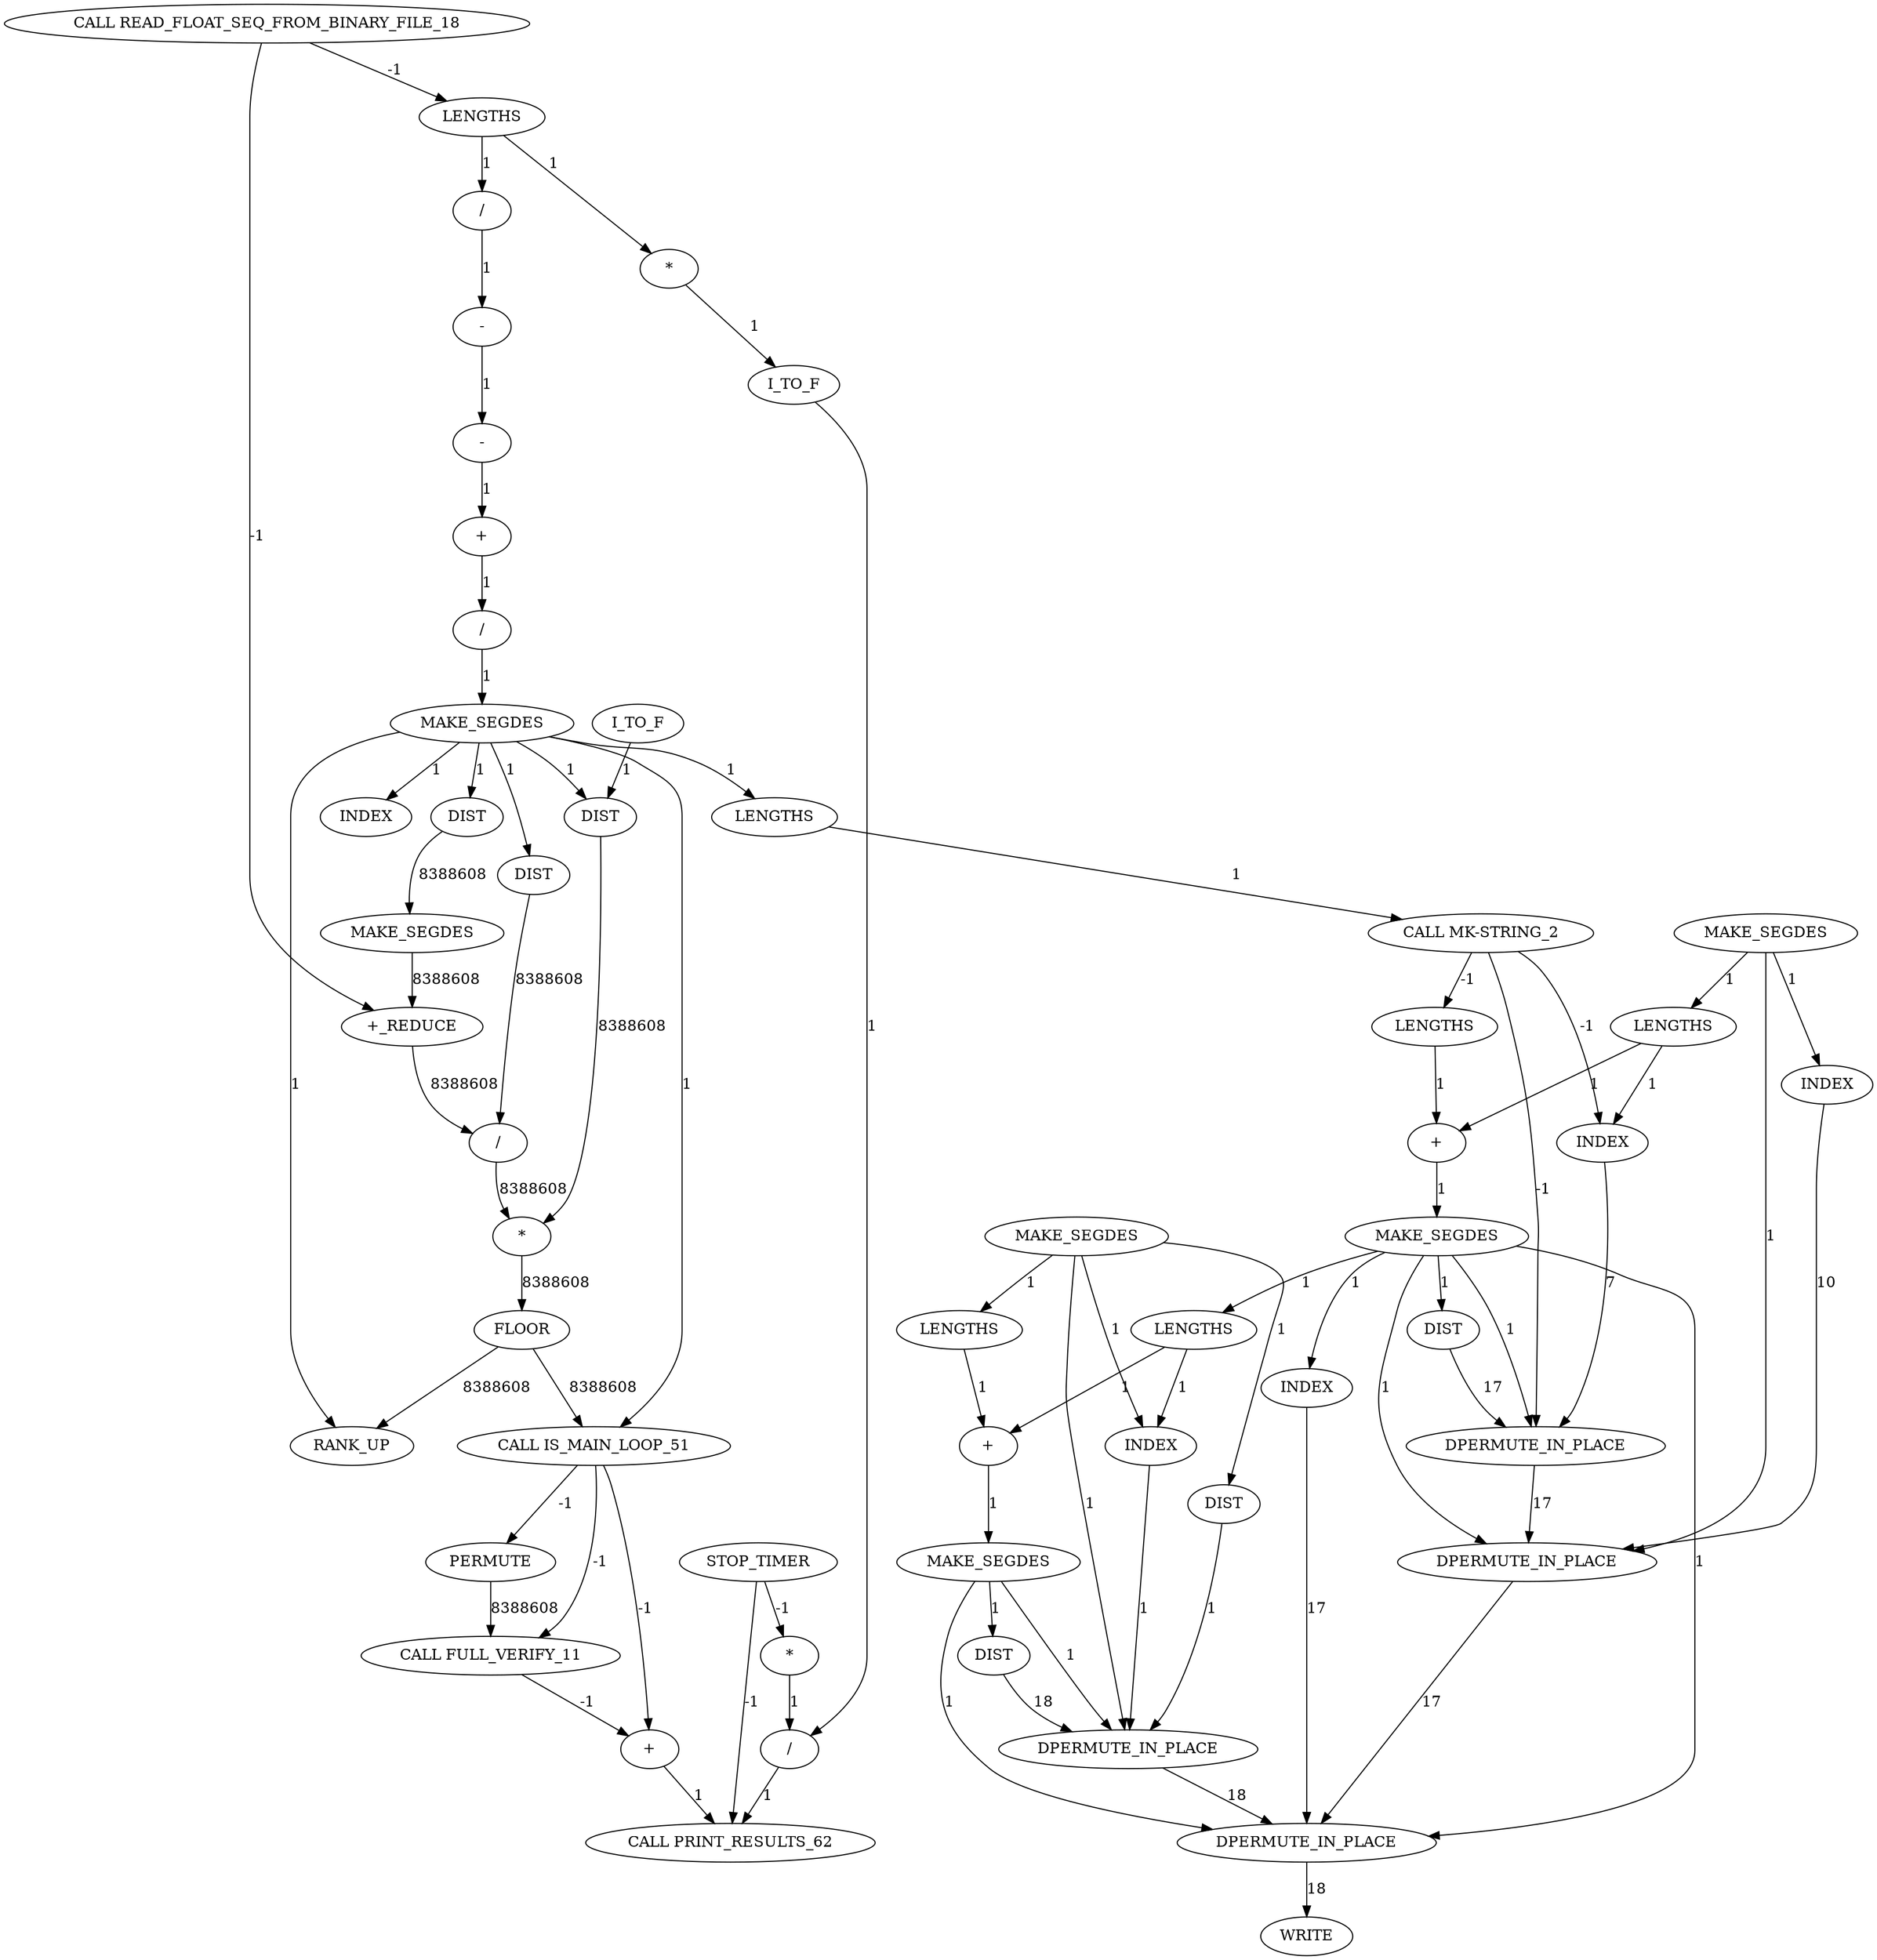 digraph {
	is_A_INST_233 [label="CALL IS_MAIN_LOOP_51" cost=0]
	is_A_INST_3797 [label=DIST cost=43]
	is_A_INST_3686 [label=INDEX cost=215]
	is_A_INST_3720 [label=DIST cost=43]
	is_A_INST_3648 [label=DIST cost=86]
	is_A_INST_211 [label=MAKE_SEGDES cost=1376]
	is_A_INST_3626 [label=INDEX cost=946]
	is_A_INST_3610 [label="/" cost=172]
	is_A_INST_3662 [label=DIST cost=516]
	is_A_INST_3614 [label="-" cost=43]
	is_A_INST_3709 [label="+" cost=129]
	is_A_INST_3837 [label=PERMUTE cost=72592256]
	is_A_INST_3612 [label="-" cost=516]
	is_A_INST_208 [label=I_TO_F cost=3569]
	is_A_INST_3674 [label=FLOOR cost=19860711]
	is_A_INST_3785 [label=LENGTHS cost=1]
	is_A_INST_3671 [label="*" cost=18736734]
	is_A_INST_247 [label="*" cost=516]
	is_A_INST_3821 [label=WRITE cost=0]
	is_A_INST_3827 [label=RANK_UP cost=59518751]
	is_A_INST_3634 [label=DIST cost=1118]
	is_A_INST_3603 [label=LENGTHS cost=129]
	is_A_INST_3767 [label=LENGTHS cost=43]
	is_A_INST_3616 [label="+" cost=602]
	is_A_INST_3668 [label="/" cost=18498772]
	is_A_INST_203 [label="CALL READ_FLOAT_SEQ_FROM_BINARY_FILE_18" cost=0]
	is_A_INST_251 [label="*" cost=860]
	is_A_INST_256 [label="CALL PRINT_RESULTS_62" cost=0]
	is_A_INST_3842 [label="/" cost=430]
	is_A_INST_6667 [label=DPERMUTE_IN_PLACE cost=386]
	is_A_INST_3642 [label=MAKE_SEGDES cost=1677]
	is_A_INST_3747 [label=MAKE_SEGDES cost=2279]
	is_A_INST_3698 [label=INDEX cost=172]
	is_A_INST_3763 [label=INDEX cost=172]
	is_A_INST_236 [label=STOP_TIMER cost=0]
	is_A_INST_3620 [label="/" cost=43]
	is_A_INST_3690 [label=LENGTHS cost=43]
	is_A_INST_243 [label="+" cost=20769]
	is_A_INST_3621 [label=MAKE_SEGDES cost=43]
	is_A_INST_242 [label="CALL FULL_VERIFY_11" cost=0]
	is_A_INST_3786 [label="+" cost=43]
	is_A_INST_6664 [label=DPERMUTE_IN_PLACE cost=817]
	is_A_INST_3775 [label=INDEX cost=172]
	is_A_INST_3791 [label=MAKE_SEGDES cost=43]
	is_A_INST_3676 [label=LENGTHS cost=43]
	is_A_INST_215 [label="CALL MK-STRING_2" cost=0]
	is_A_INST_3708 [label=LENGTHS cost=1]
	is_A_INST_6666 [label=DPERMUTE_IN_PLACE cost=301]
	is_A_INST_3753 [label=DIST cost=86]
	is_A_INST_3656 [label="+_REDUCE" cost=41574679]
	is_A_INST_248 [label=I_TO_F cost=516]
	is_A_INST_3714 [label=MAKE_SEGDES cost=43]
	is_A_INST_6665 [label=DPERMUTE_IN_PLACE cost=473]
	is_A_INST_233 -> is_A_INST_3837 [label=-1 cost=-1]
	is_A_INST_233 -> is_A_INST_242 [label=-1 cost=-1]
	is_A_INST_233 -> is_A_INST_243 [label=-1 cost=-1]
	is_A_INST_3797 -> is_A_INST_6666 [label=18 cost=18]
	is_A_INST_3686 -> is_A_INST_6665 [label=10 cost=10]
	is_A_INST_3720 -> is_A_INST_6664 [label=17 cost=17]
	is_A_INST_3648 -> is_A_INST_3671 [label=8388608 cost=8388608]
	is_A_INST_211 -> is_A_INST_3686 [label=1 cost=1]
	is_A_INST_211 -> is_A_INST_3690 [label=1 cost=1]
	is_A_INST_211 -> is_A_INST_6665 [label=1 cost=1]
	is_A_INST_3610 -> is_A_INST_3612 [label=1 cost=1]
	is_A_INST_3662 -> is_A_INST_3668 [label=8388608 cost=8388608]
	is_A_INST_3614 -> is_A_INST_3616 [label=1 cost=1]
	is_A_INST_3709 -> is_A_INST_3714 [label=1 cost=1]
	is_A_INST_3837 -> is_A_INST_242 [label=8388608 cost=8388608]
	is_A_INST_3612 -> is_A_INST_3614 [label=1 cost=1]
	is_A_INST_208 -> is_A_INST_3648 [label=1 cost=1]
	is_A_INST_3674 -> is_A_INST_3827 [label=8388608 cost=8388608]
	is_A_INST_3674 -> is_A_INST_233 [label=8388608 cost=8388608]
	is_A_INST_3785 -> is_A_INST_3786 [label=1 cost=1]
	is_A_INST_3671 -> is_A_INST_3674 [label=8388608 cost=8388608]
	is_A_INST_247 -> is_A_INST_248 [label=1 cost=1]
	is_A_INST_3634 -> is_A_INST_3642 [label=8388608 cost=8388608]
	is_A_INST_3603 -> is_A_INST_3610 [label=1 cost=1]
	is_A_INST_3603 -> is_A_INST_247 [label=1 cost=1]
	is_A_INST_3767 -> is_A_INST_3775 [label=1 cost=1]
	is_A_INST_3767 -> is_A_INST_3786 [label=1 cost=1]
	is_A_INST_3616 -> is_A_INST_3620 [label=1 cost=1]
	is_A_INST_3668 -> is_A_INST_3671 [label=8388608 cost=8388608]
	is_A_INST_203 -> is_A_INST_3603 [label=-1 cost=-1]
	is_A_INST_203 -> is_A_INST_3656 [label=-1 cost=-1]
	is_A_INST_251 -> is_A_INST_3842 [label=1 cost=1]
	is_A_INST_3842 -> is_A_INST_256 [label=1 cost=1]
	is_A_INST_6667 -> is_A_INST_3821 [label=18 cost=18]
	is_A_INST_3642 -> is_A_INST_3656 [label=8388608 cost=8388608]
	is_A_INST_3747 -> is_A_INST_3753 [label=1 cost=1]
	is_A_INST_3747 -> is_A_INST_3775 [label=1 cost=1]
	is_A_INST_3747 -> is_A_INST_3785 [label=1 cost=1]
	is_A_INST_3747 -> is_A_INST_6666 [label=1 cost=1]
	is_A_INST_3698 -> is_A_INST_6664 [label=7 cost=7]
	is_A_INST_3763 -> is_A_INST_6667 [label=17 cost=17]
	is_A_INST_236 -> is_A_INST_251 [label=-1 cost=-1]
	is_A_INST_236 -> is_A_INST_256 [label=-1 cost=-1]
	is_A_INST_3620 -> is_A_INST_3621 [label=1 cost=1]
	is_A_INST_3690 -> is_A_INST_3698 [label=1 cost=1]
	is_A_INST_3690 -> is_A_INST_3709 [label=1 cost=1]
	is_A_INST_243 -> is_A_INST_256 [label=1 cost=1]
	is_A_INST_3621 -> is_A_INST_3626 [label=1 cost=1]
	is_A_INST_3621 -> is_A_INST_3634 [label=1 cost=1]
	is_A_INST_3621 -> is_A_INST_3648 [label=1 cost=1]
	is_A_INST_3621 -> is_A_INST_3662 [label=1 cost=1]
	is_A_INST_3621 -> is_A_INST_3676 [label=1 cost=1]
	is_A_INST_3621 -> is_A_INST_3827 [label=1 cost=1]
	is_A_INST_3621 -> is_A_INST_233 [label=1 cost=1]
	is_A_INST_242 -> is_A_INST_243 [label=-1 cost=-1]
	is_A_INST_3786 -> is_A_INST_3791 [label=1 cost=1]
	is_A_INST_6664 -> is_A_INST_6665 [label=17 cost=17]
	is_A_INST_3775 -> is_A_INST_6666 [label=1 cost=1]
	is_A_INST_3791 -> is_A_INST_3797 [label=1 cost=1]
	is_A_INST_3791 -> is_A_INST_6666 [label=1 cost=1]
	is_A_INST_3791 -> is_A_INST_6667 [label=1 cost=1]
	is_A_INST_3676 -> is_A_INST_215 [label=1 cost=1]
	is_A_INST_215 -> is_A_INST_3698 [label=-1 cost=-1]
	is_A_INST_215 -> is_A_INST_3708 [label=-1 cost=-1]
	is_A_INST_215 -> is_A_INST_6664 [label=-1 cost=-1]
	is_A_INST_3708 -> is_A_INST_3709 [label=1 cost=1]
	is_A_INST_6666 -> is_A_INST_6667 [label=18 cost=18]
	is_A_INST_3753 -> is_A_INST_6666 [label=1 cost=1]
	is_A_INST_3656 -> is_A_INST_3668 [label=8388608 cost=8388608]
	is_A_INST_248 -> is_A_INST_3842 [label=1 cost=1]
	is_A_INST_3714 -> is_A_INST_3720 [label=1 cost=1]
	is_A_INST_3714 -> is_A_INST_6664 [label=1 cost=1]
	is_A_INST_3714 -> is_A_INST_6665 [label=1 cost=1]
	is_A_INST_3714 -> is_A_INST_3763 [label=1 cost=1]
	is_A_INST_3714 -> is_A_INST_3767 [label=1 cost=1]
	is_A_INST_3714 -> is_A_INST_6667 [label=1 cost=1]
	is_A_INST_6665 -> is_A_INST_6667 [label=17 cost=17]
}
